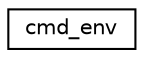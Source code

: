 digraph G
{
  edge [fontname="Helvetica",fontsize="10",labelfontname="Helvetica",labelfontsize="10"];
  node [fontname="Helvetica",fontsize="10",shape=record];
  rankdir="LR";
  Node1 [label="cmd_env",height=0.2,width=0.4,color="black", fillcolor="white", style="filled",URL="$structcmd__env.html"];
}
